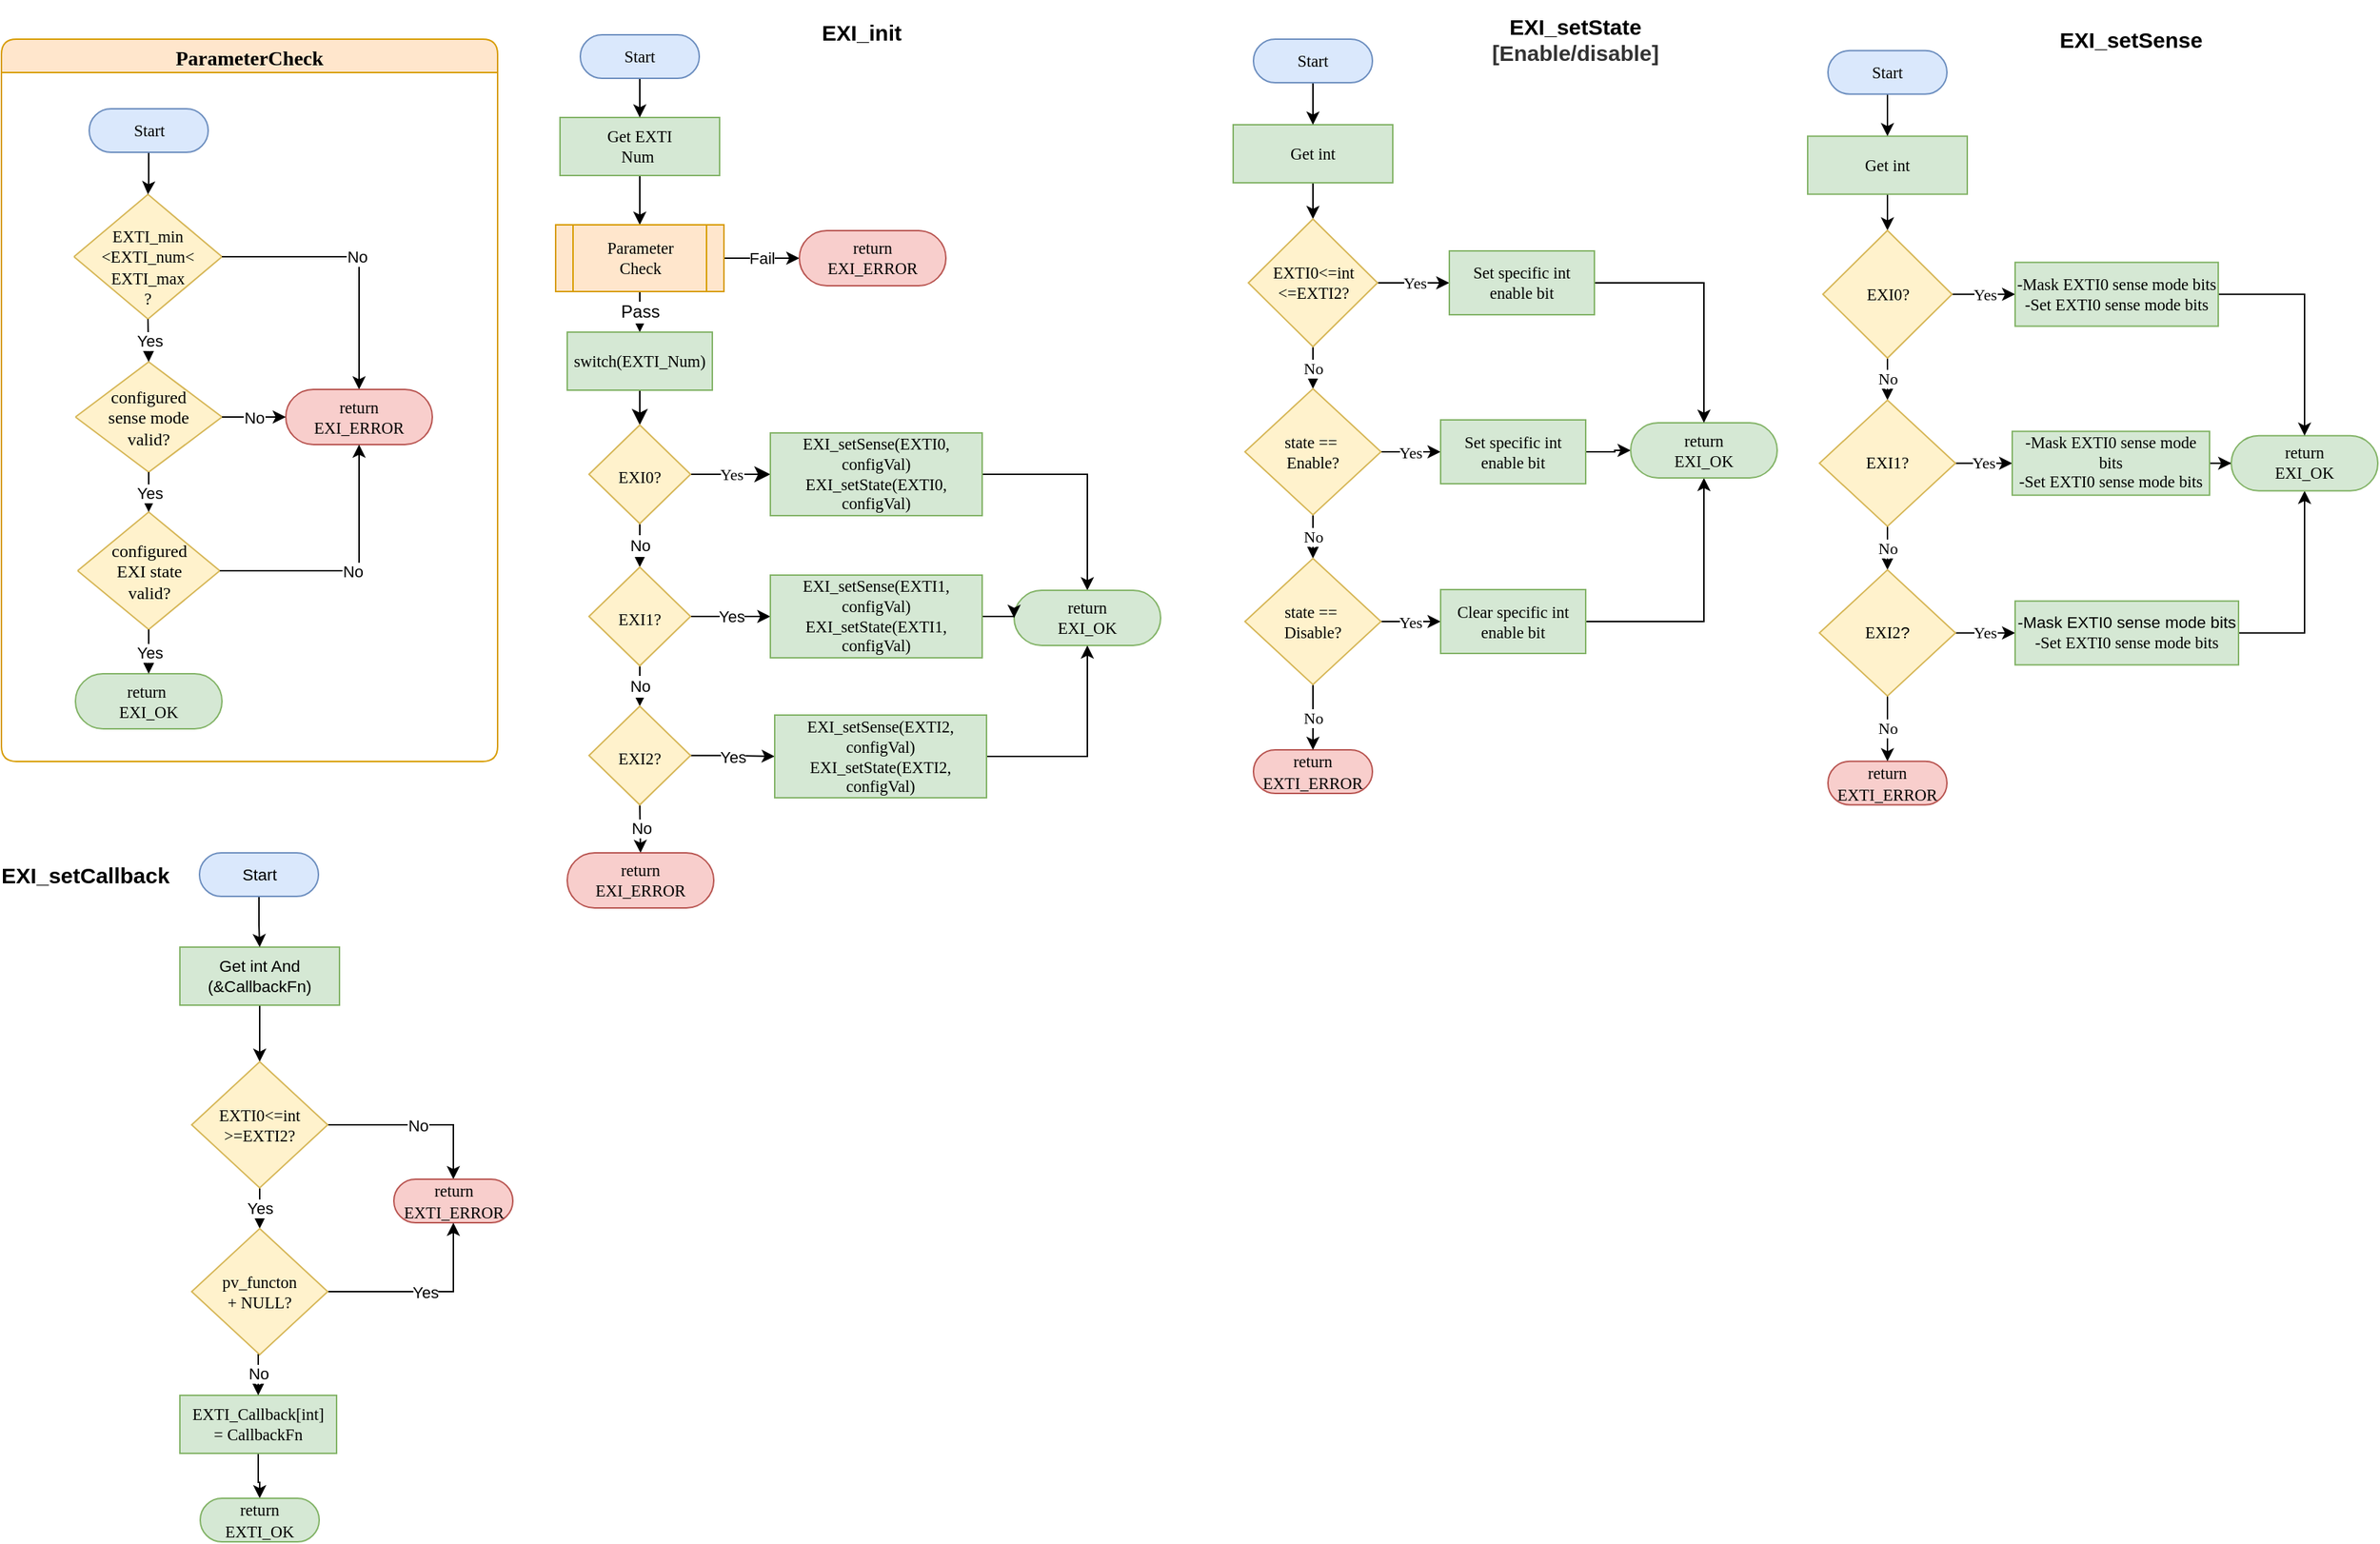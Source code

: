 <mxfile version="21.3.2" type="device">
  <diagram name="Page-1" id="FipdBBlEC_HAY1lOnSxR">
    <mxGraphModel dx="2200" dy="1068" grid="0" gridSize="10" guides="1" tooltips="1" connect="1" arrows="1" fold="1" page="1" pageScale="1" pageWidth="850" pageHeight="1100" math="0" shadow="0">
      <root>
        <mxCell id="0" />
        <mxCell id="1" parent="0" />
        <mxCell id="u6cNI3TEzEXdayUJf1sB-1" value="" style="edgeStyle=orthogonalEdgeStyle;rounded=0;orthogonalLoop=1;jettySize=auto;html=1;" edge="1" parent="1" source="u6cNI3TEzEXdayUJf1sB-2" target="u6cNI3TEzEXdayUJf1sB-5">
          <mxGeometry relative="1" as="geometry" />
        </mxCell>
        <mxCell id="u6cNI3TEzEXdayUJf1sB-2" value="&lt;font style=&quot;font-size: 11.29px;&quot; face=&quot;Calibri&quot;&gt;Get int&lt;/font&gt;" style="shape=parallelogram;perimeter=parallelogramPerimeter;whiteSpace=wrap;html=1;fixedSize=1;fontSize=11.29;fillColor=#d5e8d4;strokeColor=#82b366;size=-10;" vertex="1" parent="1">
          <mxGeometry x="890" y="115" width="110" height="40" as="geometry" />
        </mxCell>
        <mxCell id="u6cNI3TEzEXdayUJf1sB-3" value="&lt;font face=&quot;Calibri&quot;&gt;No&lt;/font&gt;" style="edgeStyle=orthogonalEdgeStyle;rounded=0;orthogonalLoop=1;jettySize=auto;html=1;" edge="1" parent="1" source="u6cNI3TEzEXdayUJf1sB-5" target="u6cNI3TEzEXdayUJf1sB-25">
          <mxGeometry relative="1" as="geometry" />
        </mxCell>
        <mxCell id="u6cNI3TEzEXdayUJf1sB-4" value="&lt;font face=&quot;Calibri&quot;&gt;Yes&lt;/font&gt;" style="edgeStyle=orthogonalEdgeStyle;rounded=0;orthogonalLoop=1;jettySize=auto;html=1;" edge="1" parent="1" source="u6cNI3TEzEXdayUJf1sB-5" target="u6cNI3TEzEXdayUJf1sB-35">
          <mxGeometry relative="1" as="geometry" />
        </mxCell>
        <mxCell id="u6cNI3TEzEXdayUJf1sB-5" value="&lt;font face=&quot;Calibri&quot;&gt;EXTI0&amp;lt;=int&lt;br style=&quot;font-size: 11.29px;&quot;&gt;&amp;lt;=EXTI2?&lt;/font&gt;" style="rhombus;whiteSpace=wrap;html=1;fontSize=11.29;fillColor=#fff2cc;strokeColor=#d6b656;" vertex="1" parent="1">
          <mxGeometry x="900.5" y="180" width="89" height="88" as="geometry" />
        </mxCell>
        <mxCell id="u6cNI3TEzEXdayUJf1sB-6" value="&lt;font face=&quot;Calibri&quot; style=&quot;font-size: 11.29px;&quot;&gt;return&lt;br&gt;EXTI_ERROR&lt;/font&gt;" style="html=1;dashed=0;whiteSpace=wrap;shape=mxgraph.dfd.start;fillColor=#f8cecc;strokeColor=#b85450;" vertex="1" parent="1">
          <mxGeometry x="904" y="546" width="82" height="30" as="geometry" />
        </mxCell>
        <mxCell id="u6cNI3TEzEXdayUJf1sB-7" value="" style="edgeStyle=orthogonalEdgeStyle;rounded=0;orthogonalLoop=1;jettySize=auto;html=1;" edge="1" parent="1" source="u6cNI3TEzEXdayUJf1sB-8" target="u6cNI3TEzEXdayUJf1sB-2">
          <mxGeometry relative="1" as="geometry" />
        </mxCell>
        <mxCell id="u6cNI3TEzEXdayUJf1sB-8" value="&lt;span style=&quot;font-size: 11.29px;&quot;&gt;&lt;font face=&quot;Calibri&quot;&gt;Start&lt;/font&gt;&lt;/span&gt;" style="html=1;dashed=0;whiteSpace=wrap;shape=mxgraph.dfd.start;fillColor=#dae8fc;strokeColor=#6c8ebf;" vertex="1" parent="1">
          <mxGeometry x="904" y="56" width="82" height="30" as="geometry" />
        </mxCell>
        <mxCell id="u6cNI3TEzEXdayUJf1sB-9" value="&lt;font style=&quot;font-size: 14px;&quot;&gt;ParameterCheck&lt;/font&gt;" style="swimlane;whiteSpace=wrap;html=1;rounded=1;fontSize=16;fontFamily=Calibri;fillColor=#ffe6cc;strokeColor=#d79b00;" vertex="1" parent="1">
          <mxGeometry x="41" y="56" width="342" height="498" as="geometry">
            <mxRectangle x="-207" y="152.5" width="134" height="31" as="alternateBounds" />
          </mxGeometry>
        </mxCell>
        <UserObject label="&lt;font style=&quot;font-size: 11.29px;&quot;&gt;&lt;br&gt;EXTI_min&lt;br&gt;&amp;lt;EXTI_num&amp;lt;&lt;br&gt;EXTI_max&lt;br&gt;?&lt;/font&gt;" Function="EN_DIO_Error_T DIO_init(uint8_t pinNumber, EN_DIO_PORT_T portNumber, EN_DIO_DIRECTION_T direction);" tags="Flowchart" id="u6cNI3TEzEXdayUJf1sB-10">
          <mxCell style="vsdxID=219;fillColor=#fff2cc;shape=stencil(UzV2Ls5ILEhVNTIoLinKz04tz0wpyVA1dlE1MsrMy0gtyiwBslSNXVWNndPyi1LTi/JL81Ig/IJEkEoQKze/DGRCBUSfAUiHkUElhGcK4bpBVOZk5iGpNEVVikeloQHZpsK0YlWLz1QgA+HFtMycHEgIIcujBwlQCBKcxq4A);strokeColor=#d6b656;spacingTop=-1;spacingBottom=-1;spacingLeft=-1;spacingRight=-1;points=[[0,0.5,0],[1,0.5,0],[0.5,0,0],[0.5,1,0]];labelBackgroundColor=none;rounded=1;html=1;whiteSpace=wrap;fontFamily=Calibri;" vertex="1" parent="u6cNI3TEzEXdayUJf1sB-9">
            <mxGeometry x="50" y="107" width="102" height="86" as="geometry" />
          </mxCell>
        </UserObject>
        <mxCell id="u6cNI3TEzEXdayUJf1sB-11" value="No" style="edgeStyle=orthogonalEdgeStyle;rounded=0;orthogonalLoop=1;jettySize=auto;html=1;" edge="1" parent="u6cNI3TEzEXdayUJf1sB-9" source="u6cNI3TEzEXdayUJf1sB-10" target="u6cNI3TEzEXdayUJf1sB-14">
          <mxGeometry relative="1" as="geometry">
            <mxPoint x="193.62" y="150" as="targetPoint" />
          </mxGeometry>
        </mxCell>
        <UserObject label="configured&lt;br&gt;sense mode&lt;br&gt;valid?" Function="EN_DIO_Error_T DIO_init(uint8_t pinNumber, EN_DIO_PORT_T portNumber, EN_DIO_DIRECTION_T direction);" tags="Flowchart" id="u6cNI3TEzEXdayUJf1sB-12">
          <mxCell style="vsdxID=219;fillColor=#fff2cc;shape=stencil(UzV2Ls5ILEhVNTIoLinKz04tz0wpyVA1dlE1MsrMy0gtyiwBslSNXVWNndPyi1LTi/JL81Ig/IJEkEoQKze/DGRCBUSfAUiHkUElhGcK4bpBVOZk5iGpNEVVikeloQHZpsK0YlWLz1QgA+HFtMycHEgIIcujBwlQCBKcxq4A);strokeColor=#d6b656;spacingTop=-1;spacingBottom=-1;spacingLeft=-1;spacingRight=-1;points=[[0,0.5,0],[1,0.5,0],[0.5,0,0],[0.5,1,0]];labelBackgroundColor=none;rounded=1;html=1;whiteSpace=wrap;fontFamily=Calibri;" vertex="1" parent="u6cNI3TEzEXdayUJf1sB-9">
            <mxGeometry x="51" y="222.5" width="101" height="76" as="geometry" />
          </mxCell>
        </UserObject>
        <mxCell id="u6cNI3TEzEXdayUJf1sB-13" value="Yes" style="edgeStyle=orthogonalEdgeStyle;rounded=0;orthogonalLoop=1;jettySize=auto;html=1;exitX=0.5;exitY=1;exitDx=0;exitDy=0;exitPerimeter=0;entryX=0.5;entryY=0;entryDx=0;entryDy=0;entryPerimeter=0;" edge="1" parent="u6cNI3TEzEXdayUJf1sB-9" source="u6cNI3TEzEXdayUJf1sB-10" target="u6cNI3TEzEXdayUJf1sB-12">
          <mxGeometry x="0.017" relative="1" as="geometry">
            <mxPoint as="offset" />
          </mxGeometry>
        </mxCell>
        <UserObject label="&lt;div style=&quot;font-size: 1px&quot;&gt;&lt;font style=&quot;font-size: 11.29px; direction: ltr; letter-spacing: 0px; line-height: 120%; opacity: 1;&quot;&gt;return&lt;/font&gt;&lt;/div&gt;&lt;div style=&quot;font-size: 1px&quot;&gt;&lt;font style=&quot;font-size: 11.29px; direction: ltr; letter-spacing: 0px; line-height: 120%; opacity: 1;&quot;&gt;EXI_ERROR&lt;/font&gt;&lt;/div&gt;" Function="EN_DIO_Error_T DIO_init(uint8_t pinNumber, EN_DIO_PORT_T portNumber, EN_DIO_DIRECTION_T direction);" tags="Flowchart" id="u6cNI3TEzEXdayUJf1sB-14">
          <mxCell style="verticalAlign=middle;align=center;overflow=width;vsdxID=52;fillColor=#f8cecc;shape=stencil(tVLREoIgEPwaHnEQxsl3s/9gEpSJwDko7e+DsEkze2l627vdu5uFRaxyHe8FosR5sCcxqMZ3iO0Rpcp0ApQPCLEasUpaEC3Yi2lS3fOojOhsr3HDmObyMtsVcYqS29Qh5FEfklwrM5OXeUa/yjkcAwfr7TDpiyTfXvjkMR+Vw2A998qaBac5tAKHU1hq3i4oNwjRr9ofvayt/+Rk+yX/4iWA159KpXWKxJx/z0Bopfyw+g4=);strokeColor=#b85450;spacingTop=-1;spacingBottom=-1;spacingLeft=-1;spacingRight=-1;points=[[0.5,1,0],[0.5,0,0],[0,0.5,0],[1,0.5,0]];labelBackgroundColor=none;rounded=1;html=1;whiteSpace=wrap;fontFamily=Calibri;" vertex="1" parent="u6cNI3TEzEXdayUJf1sB-9">
            <mxGeometry x="196" y="241.5" width="101" height="38" as="geometry" />
          </mxCell>
        </UserObject>
        <mxCell id="u6cNI3TEzEXdayUJf1sB-15" value="No" style="edgeStyle=orthogonalEdgeStyle;rounded=0;orthogonalLoop=1;jettySize=auto;html=1;exitX=1;exitY=0.5;exitDx=0;exitDy=0;exitPerimeter=0;entryX=0;entryY=0.5;entryDx=0;entryDy=0;entryPerimeter=0;" edge="1" parent="u6cNI3TEzEXdayUJf1sB-9" source="u6cNI3TEzEXdayUJf1sB-12" target="u6cNI3TEzEXdayUJf1sB-14">
          <mxGeometry relative="1" as="geometry" />
        </mxCell>
        <UserObject label="configured&lt;br&gt;EXI state&lt;br&gt;valid?" Function="EN_DIO_Error_T DIO_init(uint8_t pinNumber, EN_DIO_PORT_T portNumber, EN_DIO_DIRECTION_T direction);" tags="Flowchart" id="u6cNI3TEzEXdayUJf1sB-16">
          <mxCell style="vsdxID=219;fillColor=#fff2cc;shape=stencil(UzV2Ls5ILEhVNTIoLinKz04tz0wpyVA1dlE1MsrMy0gtyiwBslSNXVWNndPyi1LTi/JL81Ig/IJEkEoQKze/DGRCBUSfAUiHkUElhGcK4bpBVOZk5iGpNEVVikeloQHZpsK0YlWLz1QgA+HFtMycHEgIIcujBwlQCBKcxq4A);strokeColor=#d6b656;spacingTop=-1;spacingBottom=-1;spacingLeft=-1;spacingRight=-1;points=[[0,0.5,0],[1,0.5,0],[0.5,0,0],[0.5,1,0]];labelBackgroundColor=none;rounded=1;html=1;whiteSpace=wrap;fontFamily=Calibri;" vertex="1" parent="u6cNI3TEzEXdayUJf1sB-9">
            <mxGeometry x="52.5" y="326" width="98" height="81" as="geometry" />
          </mxCell>
        </UserObject>
        <mxCell id="u6cNI3TEzEXdayUJf1sB-17" value="Yes" style="edgeStyle=orthogonalEdgeStyle;rounded=0;orthogonalLoop=1;jettySize=auto;html=1;exitX=0.5;exitY=1;exitDx=0;exitDy=0;exitPerimeter=0;entryX=0.5;entryY=0;entryDx=0;entryDy=0;entryPerimeter=0;" edge="1" parent="u6cNI3TEzEXdayUJf1sB-9" source="u6cNI3TEzEXdayUJf1sB-12" target="u6cNI3TEzEXdayUJf1sB-16">
          <mxGeometry relative="1" as="geometry" />
        </mxCell>
        <mxCell id="u6cNI3TEzEXdayUJf1sB-18" value="No" style="edgeStyle=orthogonalEdgeStyle;rounded=0;orthogonalLoop=1;jettySize=auto;html=1;exitX=1;exitY=0.5;exitDx=0;exitDy=0;exitPerimeter=0;entryX=0.5;entryY=1;entryDx=0;entryDy=0;entryPerimeter=0;" edge="1" parent="u6cNI3TEzEXdayUJf1sB-9" source="u6cNI3TEzEXdayUJf1sB-16" target="u6cNI3TEzEXdayUJf1sB-14">
          <mxGeometry relative="1" as="geometry">
            <mxPoint x="197" y="366.5" as="targetPoint" />
          </mxGeometry>
        </mxCell>
        <UserObject label="&lt;div style=&quot;font-size: 1px&quot;&gt;&lt;font style=&quot;font-size: 11.29px; direction: ltr; letter-spacing: 0px; line-height: 120%; opacity: 1;&quot;&gt;return&amp;nbsp;&lt;/font&gt;&lt;/div&gt;&lt;div style=&quot;font-size: 1px&quot;&gt;&lt;font style=&quot;font-size: 11.29px; direction: ltr; letter-spacing: 0px; line-height: 120%; opacity: 1;&quot;&gt;EXI_OK&lt;/font&gt;&lt;/div&gt;" Function="EN_DIO_Error_T DIO_init(uint8_t pinNumber, EN_DIO_PORT_T portNumber, EN_DIO_DIRECTION_T direction);" tags="Flowchart" id="u6cNI3TEzEXdayUJf1sB-19">
          <mxCell style="verticalAlign=middle;align=center;overflow=width;vsdxID=52;fillColor=#d5e8d4;shape=stencil(tVLREoIgEPwaHnEQxsl3s/9gEpSJwDko7e+DsEkze2l627vdu5uFRaxyHe8FosR5sCcxqMZ3iO0Rpcp0ApQPCLEasUpaEC3Yi2lS3fOojOhsr3HDmObyMtsVcYqS29Qh5FEfklwrM5OXeUa/yjkcAwfr7TDpiyTfXvjkMR+Vw2A998qaBac5tAKHU1hq3i4oNwjRr9ofvayt/+Rk+yX/4iWA159KpXWKxJx/z0Bopfyw+g4=);strokeColor=#82b366;spacingTop=-1;spacingBottom=-1;spacingLeft=-1;spacingRight=-1;points=[[0.5,1,0],[0.5,0,0],[0,0.5,0],[1,0.5,0]];labelBackgroundColor=none;rounded=1;html=1;whiteSpace=wrap;fontFamily=Calibri;" vertex="1" parent="u6cNI3TEzEXdayUJf1sB-9">
            <mxGeometry x="51" y="437.5" width="101" height="38" as="geometry" />
          </mxCell>
        </UserObject>
        <mxCell id="u6cNI3TEzEXdayUJf1sB-20" value="Yes" style="edgeStyle=orthogonalEdgeStyle;rounded=0;orthogonalLoop=1;jettySize=auto;html=1;exitX=0.5;exitY=1;exitDx=0;exitDy=0;exitPerimeter=0;entryX=0.5;entryY=0;entryDx=0;entryDy=0;entryPerimeter=0;" edge="1" parent="u6cNI3TEzEXdayUJf1sB-9" source="u6cNI3TEzEXdayUJf1sB-16" target="u6cNI3TEzEXdayUJf1sB-19">
          <mxGeometry relative="1" as="geometry" />
        </mxCell>
        <mxCell id="u6cNI3TEzEXdayUJf1sB-21" style="edgeStyle=orthogonalEdgeStyle;rounded=0;orthogonalLoop=1;jettySize=auto;html=1;exitX=0.5;exitY=0.5;exitDx=0;exitDy=15.0;exitPerimeter=0;" edge="1" parent="u6cNI3TEzEXdayUJf1sB-9" source="u6cNI3TEzEXdayUJf1sB-22" target="u6cNI3TEzEXdayUJf1sB-10">
          <mxGeometry relative="1" as="geometry" />
        </mxCell>
        <mxCell id="u6cNI3TEzEXdayUJf1sB-22" value="&lt;span style=&quot;font-size: 11.29px;&quot;&gt;&lt;font face=&quot;Calibri&quot;&gt;Start&lt;/font&gt;&lt;/span&gt;" style="html=1;dashed=0;whiteSpace=wrap;shape=mxgraph.dfd.start;fillColor=#dae8fc;strokeColor=#6c8ebf;" vertex="1" parent="u6cNI3TEzEXdayUJf1sB-9">
          <mxGeometry x="60.5" y="48" width="82" height="30" as="geometry" />
        </mxCell>
        <mxCell id="u6cNI3TEzEXdayUJf1sB-23" value="&lt;font face=&quot;Calibri&quot;&gt;Yes&lt;/font&gt;" style="edgeStyle=orthogonalEdgeStyle;rounded=0;orthogonalLoop=1;jettySize=auto;html=1;" edge="1" parent="1" source="u6cNI3TEzEXdayUJf1sB-25" target="u6cNI3TEzEXdayUJf1sB-30">
          <mxGeometry relative="1" as="geometry" />
        </mxCell>
        <mxCell id="u6cNI3TEzEXdayUJf1sB-24" value="&lt;font face=&quot;Calibri&quot;&gt;No&lt;/font&gt;" style="edgeStyle=orthogonalEdgeStyle;rounded=0;orthogonalLoop=1;jettySize=auto;html=1;" edge="1" parent="1" source="u6cNI3TEzEXdayUJf1sB-25" target="u6cNI3TEzEXdayUJf1sB-28">
          <mxGeometry relative="1" as="geometry" />
        </mxCell>
        <mxCell id="u6cNI3TEzEXdayUJf1sB-25" value="&lt;font style=&quot;font-size: 11.29px;&quot; face=&quot;Calibri&quot;&gt;state ==&amp;nbsp;&lt;br&gt;Enable?&lt;/font&gt;" style="rhombus;whiteSpace=wrap;html=1;fontSize=11.29;fillColor=#fff2cc;strokeColor=#d6b656;" vertex="1" parent="1">
          <mxGeometry x="898.13" y="297" width="93.75" height="87" as="geometry" />
        </mxCell>
        <mxCell id="u6cNI3TEzEXdayUJf1sB-26" value="&lt;font face=&quot;Calibri&quot;&gt;Yes&lt;/font&gt;" style="edgeStyle=orthogonalEdgeStyle;rounded=0;orthogonalLoop=1;jettySize=auto;html=1;" edge="1" parent="1" source="u6cNI3TEzEXdayUJf1sB-28" target="u6cNI3TEzEXdayUJf1sB-32">
          <mxGeometry relative="1" as="geometry" />
        </mxCell>
        <mxCell id="u6cNI3TEzEXdayUJf1sB-27" value="&lt;font face=&quot;Calibri&quot;&gt;No&lt;/font&gt;" style="edgeStyle=orthogonalEdgeStyle;rounded=0;orthogonalLoop=1;jettySize=auto;html=1;exitX=0.5;exitY=1;exitDx=0;exitDy=0;" edge="1" parent="1" source="u6cNI3TEzEXdayUJf1sB-28" target="u6cNI3TEzEXdayUJf1sB-6">
          <mxGeometry relative="1" as="geometry" />
        </mxCell>
        <mxCell id="u6cNI3TEzEXdayUJf1sB-28" value="&lt;font style=&quot;font-size: 11.29px;&quot; face=&quot;Calibri&quot;&gt;state ==&amp;nbsp;&lt;br&gt;Disable?&lt;/font&gt;" style="rhombus;whiteSpace=wrap;html=1;fontSize=11.29;fillColor=#fff2cc;strokeColor=#d6b656;" vertex="1" parent="1">
          <mxGeometry x="898.13" y="414" width="93.75" height="87" as="geometry" />
        </mxCell>
        <mxCell id="u6cNI3TEzEXdayUJf1sB-29" value="" style="edgeStyle=orthogonalEdgeStyle;rounded=0;orthogonalLoop=1;jettySize=auto;html=1;" edge="1" parent="1" source="u6cNI3TEzEXdayUJf1sB-30" target="u6cNI3TEzEXdayUJf1sB-33">
          <mxGeometry relative="1" as="geometry" />
        </mxCell>
        <mxCell id="u6cNI3TEzEXdayUJf1sB-30" value="&lt;font face=&quot;Calibri&quot; style=&quot;font-size: 11.29px;&quot;&gt;Set specific int enable bit&lt;/font&gt;" style="rounded=0;whiteSpace=wrap;html=1;fontSize=11.29;fillColor=#d5e8d4;strokeColor=#82b366;" vertex="1" parent="1">
          <mxGeometry x="1033" y="318.5" width="100" height="44" as="geometry" />
        </mxCell>
        <mxCell id="u6cNI3TEzEXdayUJf1sB-31" style="edgeStyle=orthogonalEdgeStyle;rounded=0;orthogonalLoop=1;jettySize=auto;html=1;exitX=1;exitY=0.5;exitDx=0;exitDy=0;entryX=0.5;entryY=1;entryDx=0;entryDy=0;entryPerimeter=0;" edge="1" parent="1" source="u6cNI3TEzEXdayUJf1sB-32" target="u6cNI3TEzEXdayUJf1sB-33">
          <mxGeometry relative="1" as="geometry" />
        </mxCell>
        <mxCell id="u6cNI3TEzEXdayUJf1sB-32" value="&lt;font face=&quot;Calibri&quot; style=&quot;font-size: 11.29px;&quot;&gt;Clear specific int enable bit&lt;/font&gt;" style="rounded=0;whiteSpace=wrap;html=1;fontSize=11.29;fillColor=#d5e8d4;strokeColor=#82b366;" vertex="1" parent="1">
          <mxGeometry x="1033" y="435.5" width="100" height="44" as="geometry" />
        </mxCell>
        <UserObject label="&lt;div style=&quot;font-size: 1px&quot;&gt;&lt;font style=&quot;font-size: 11.29px; direction: ltr; letter-spacing: 0px; line-height: 120%; opacity: 1;&quot;&gt;return&lt;/font&gt;&lt;/div&gt;&lt;div style=&quot;font-size: 1px&quot;&gt;&lt;font style=&quot;font-size: 11.29px; direction: ltr; letter-spacing: 0px; line-height: 120%; opacity: 1;&quot;&gt;EXI_OK&lt;/font&gt;&lt;/div&gt;" Function="EN_DIO_Error_T DIO_init(uint8_t pinNumber, EN_DIO_PORT_T portNumber, EN_DIO_DIRECTION_T direction);" tags="Flowchart" id="u6cNI3TEzEXdayUJf1sB-33">
          <mxCell style="verticalAlign=middle;align=center;overflow=width;vsdxID=52;fillColor=#d5e8d4;shape=stencil(tVLREoIgEPwaHnEQxsl3s/9gEpSJwDko7e+DsEkze2l627vdu5uFRaxyHe8FosR5sCcxqMZ3iO0Rpcp0ApQPCLEasUpaEC3Yi2lS3fOojOhsr3HDmObyMtsVcYqS29Qh5FEfklwrM5OXeUa/yjkcAwfr7TDpiyTfXvjkMR+Vw2A998qaBac5tAKHU1hq3i4oNwjRr9ofvayt/+Rk+yX/4iWA159KpXWKxJx/z0Bopfyw+g4=);strokeColor=#82b366;spacingTop=-1;spacingBottom=-1;spacingLeft=-1;spacingRight=-1;points=[[0.5,1,0],[0.5,0,0],[0,0.5,0],[1,0.5,0]];labelBackgroundColor=none;rounded=1;html=1;whiteSpace=wrap;fontFamily=Calibri;" vertex="1" parent="1">
            <mxGeometry x="1164" y="320.5" width="101" height="38" as="geometry" />
          </mxCell>
        </UserObject>
        <mxCell id="u6cNI3TEzEXdayUJf1sB-34" style="edgeStyle=orthogonalEdgeStyle;rounded=0;orthogonalLoop=1;jettySize=auto;html=1;exitX=1;exitY=0.5;exitDx=0;exitDy=0;" edge="1" parent="1" source="u6cNI3TEzEXdayUJf1sB-35" target="u6cNI3TEzEXdayUJf1sB-33">
          <mxGeometry relative="1" as="geometry" />
        </mxCell>
        <mxCell id="u6cNI3TEzEXdayUJf1sB-35" value="&lt;font face=&quot;Calibri&quot; style=&quot;font-size: 11.29px;&quot;&gt;Set specific int enable bit&lt;/font&gt;" style="rounded=0;whiteSpace=wrap;html=1;fontSize=11.29;fillColor=#d5e8d4;strokeColor=#82b366;" vertex="1" parent="1">
          <mxGeometry x="1039" y="202" width="100" height="44" as="geometry" />
        </mxCell>
        <mxCell id="u6cNI3TEzEXdayUJf1sB-36" style="edgeStyle=orthogonalEdgeStyle;rounded=0;orthogonalLoop=1;jettySize=auto;html=1;exitX=0.5;exitY=1;exitDx=0;exitDy=0;entryX=0.5;entryY=0;entryDx=0;entryDy=0;" edge="1" parent="1" source="u6cNI3TEzEXdayUJf1sB-37" target="u6cNI3TEzEXdayUJf1sB-42">
          <mxGeometry relative="1" as="geometry" />
        </mxCell>
        <mxCell id="u6cNI3TEzEXdayUJf1sB-37" value="&lt;font style=&quot;font-size: 11.29px;&quot; face=&quot;Calibri&quot;&gt;Get EXTI&lt;br&gt;Num&amp;nbsp;&lt;/font&gt;" style="shape=parallelogram;perimeter=parallelogramPerimeter;whiteSpace=wrap;html=1;fixedSize=1;fontSize=11.29;fillColor=#d5e8d4;strokeColor=#82b366;size=-9;" vertex="1" parent="1">
          <mxGeometry x="426" y="110" width="110" height="40" as="geometry" />
        </mxCell>
        <mxCell id="u6cNI3TEzEXdayUJf1sB-38" style="edgeStyle=orthogonalEdgeStyle;rounded=0;orthogonalLoop=1;jettySize=auto;html=1;exitX=0.5;exitY=0.5;exitDx=0;exitDy=15;exitPerimeter=0;" edge="1" parent="1" source="u6cNI3TEzEXdayUJf1sB-39" target="u6cNI3TEzEXdayUJf1sB-37">
          <mxGeometry relative="1" as="geometry" />
        </mxCell>
        <mxCell id="u6cNI3TEzEXdayUJf1sB-39" value="&lt;span style=&quot;font-size: 11.29px;&quot;&gt;&lt;font face=&quot;Calibri&quot;&gt;Start&lt;/font&gt;&lt;/span&gt;" style="html=1;dashed=0;whiteSpace=wrap;shape=mxgraph.dfd.start;fillColor=#dae8fc;strokeColor=#6c8ebf;" vertex="1" parent="1">
          <mxGeometry x="440" y="53" width="82" height="30" as="geometry" />
        </mxCell>
        <mxCell id="u6cNI3TEzEXdayUJf1sB-40" value="Pass" style="edgeStyle=none;curved=1;rounded=0;orthogonalLoop=1;jettySize=auto;html=1;exitX=0.5;exitY=1;exitDx=0;exitDy=0;entryX=0.5;entryY=0;entryDx=0;entryDy=0;fontSize=12;startSize=8;endSize=8;" edge="1" parent="1" source="u6cNI3TEzEXdayUJf1sB-42" target="u6cNI3TEzEXdayUJf1sB-44">
          <mxGeometry relative="1" as="geometry" />
        </mxCell>
        <mxCell id="u6cNI3TEzEXdayUJf1sB-41" value="Fail" style="edgeStyle=orthogonalEdgeStyle;rounded=0;orthogonalLoop=1;jettySize=auto;html=1;" edge="1" parent="1" source="u6cNI3TEzEXdayUJf1sB-42" target="u6cNI3TEzEXdayUJf1sB-57">
          <mxGeometry relative="1" as="geometry" />
        </mxCell>
        <mxCell id="u6cNI3TEzEXdayUJf1sB-42" value="&lt;span style=&quot;font-size: 11.29px;&quot;&gt;Parameter&lt;br&gt;&lt;/span&gt;Check" style="shape=process;whiteSpace=wrap;html=1;backgroundOutline=1;fontSize=11.29;fillColor=#ffe6cc;strokeColor=#d79b00;fontFamily=Calibri;" vertex="1" parent="1">
          <mxGeometry x="423" y="184" width="116" height="46" as="geometry" />
        </mxCell>
        <mxCell id="u6cNI3TEzEXdayUJf1sB-43" style="edgeStyle=none;curved=1;rounded=0;orthogonalLoop=1;jettySize=auto;html=1;exitX=0.5;exitY=1;exitDx=0;exitDy=0;entryX=0.5;entryY=0;entryDx=0;entryDy=0;fontSize=12;startSize=8;endSize=8;" edge="1" parent="1" source="u6cNI3TEzEXdayUJf1sB-44" target="u6cNI3TEzEXdayUJf1sB-47">
          <mxGeometry relative="1" as="geometry" />
        </mxCell>
        <mxCell id="u6cNI3TEzEXdayUJf1sB-44" value="&lt;font style=&quot;font-size: 11.29px;&quot; face=&quot;Calibri&quot;&gt;switch(EXTI_Num)&lt;/font&gt;" style="rounded=0;whiteSpace=wrap;html=1;fontSize=11.29;fillColor=#d5e8d4;strokeColor=#82b366;" vertex="1" parent="1">
          <mxGeometry x="431" y="258" width="100" height="40" as="geometry" />
        </mxCell>
        <mxCell id="u6cNI3TEzEXdayUJf1sB-45" value="&lt;font face=&quot;Calibri&quot; style=&quot;font-size: 11px;&quot;&gt;Yes&lt;/font&gt;" style="edgeStyle=none;curved=1;rounded=0;orthogonalLoop=1;jettySize=auto;html=1;fontSize=12;startSize=8;endSize=8;" edge="1" parent="1" source="u6cNI3TEzEXdayUJf1sB-47" target="u6cNI3TEzEXdayUJf1sB-49">
          <mxGeometry relative="1" as="geometry" />
        </mxCell>
        <mxCell id="u6cNI3TEzEXdayUJf1sB-46" value="&lt;font style=&quot;font-size: 11px;&quot;&gt;No&lt;/font&gt;" style="edgeStyle=none;curved=1;rounded=0;orthogonalLoop=1;jettySize=auto;html=1;exitX=0.5;exitY=1;exitDx=0;exitDy=0;fontSize=12;startSize=8;endSize=8;" edge="1" parent="1" source="u6cNI3TEzEXdayUJf1sB-47" target="u6cNI3TEzEXdayUJf1sB-52">
          <mxGeometry relative="1" as="geometry" />
        </mxCell>
        <mxCell id="u6cNI3TEzEXdayUJf1sB-47" value="&lt;font style=&quot;font-size: 11.29px;&quot; face=&quot;Calibri&quot;&gt;EXI0?&lt;/font&gt;" style="rhombus;whiteSpace=wrap;html=1;fontSize=16;fillColor=#fff2cc;strokeColor=#d6b656;" vertex="1" parent="1">
          <mxGeometry x="446" y="322" width="70" height="68" as="geometry" />
        </mxCell>
        <mxCell id="u6cNI3TEzEXdayUJf1sB-48" style="edgeStyle=orthogonalEdgeStyle;rounded=0;orthogonalLoop=1;jettySize=auto;html=1;exitX=1;exitY=0.5;exitDx=0;exitDy=0;entryX=0.5;entryY=0;entryDx=0;entryDy=0;entryPerimeter=0;" edge="1" parent="1" source="u6cNI3TEzEXdayUJf1sB-49" target="u6cNI3TEzEXdayUJf1sB-56">
          <mxGeometry relative="1" as="geometry" />
        </mxCell>
        <mxCell id="u6cNI3TEzEXdayUJf1sB-49" value="&lt;font face=&quot;Calibri&quot;&gt;EXI_setSense(EXTI0, configVal)&lt;br&gt;EXI_setState&lt;/font&gt;&lt;span style=&quot;font-family: Calibri; font-size: 11.29px;&quot;&gt;(EXTI0, configVal)&lt;/span&gt;&lt;font face=&quot;Calibri&quot;&gt;&lt;span style=&quot;font-size: 11.29px;&quot;&gt;&lt;br&gt;&lt;/span&gt;&lt;/font&gt;" style="rounded=0;whiteSpace=wrap;html=1;fontSize=11.29;fillColor=#d5e8d4;strokeColor=#82b366;" vertex="1" parent="1">
          <mxGeometry x="571" y="327.5" width="146" height="57" as="geometry" />
        </mxCell>
        <mxCell id="u6cNI3TEzEXdayUJf1sB-50" value="&lt;font style=&quot;font-size: 11px;&quot;&gt;No&lt;/font&gt;" style="edgeStyle=none;curved=1;rounded=0;orthogonalLoop=1;jettySize=auto;html=1;exitX=0.5;exitY=1;exitDx=0;exitDy=0;entryX=0.5;entryY=0;entryDx=0;entryDy=0;fontSize=12;startSize=8;endSize=8;" edge="1" parent="1" source="u6cNI3TEzEXdayUJf1sB-52" target="u6cNI3TEzEXdayUJf1sB-55">
          <mxGeometry relative="1" as="geometry" />
        </mxCell>
        <mxCell id="u6cNI3TEzEXdayUJf1sB-51" value="Yes" style="edgeStyle=orthogonalEdgeStyle;rounded=0;orthogonalLoop=1;jettySize=auto;html=1;exitX=1;exitY=0.5;exitDx=0;exitDy=0;entryX=0;entryY=0.5;entryDx=0;entryDy=0;" edge="1" parent="1" source="u6cNI3TEzEXdayUJf1sB-52" target="u6cNI3TEzEXdayUJf1sB-59">
          <mxGeometry relative="1" as="geometry" />
        </mxCell>
        <mxCell id="u6cNI3TEzEXdayUJf1sB-52" value="&lt;font style=&quot;font-size: 11.29px;&quot; face=&quot;Calibri&quot;&gt;EXI1?&lt;/font&gt;" style="rhombus;whiteSpace=wrap;html=1;fontSize=16;fillColor=#fff2cc;strokeColor=#d6b656;" vertex="1" parent="1">
          <mxGeometry x="446" y="420" width="70" height="68" as="geometry" />
        </mxCell>
        <mxCell id="u6cNI3TEzEXdayUJf1sB-53" value="Yes" style="edgeStyle=orthogonalEdgeStyle;rounded=0;orthogonalLoop=1;jettySize=auto;html=1;exitX=1;exitY=0.5;exitDx=0;exitDy=0;entryX=0;entryY=0.5;entryDx=0;entryDy=0;" edge="1" parent="1" source="u6cNI3TEzEXdayUJf1sB-55" target="u6cNI3TEzEXdayUJf1sB-61">
          <mxGeometry relative="1" as="geometry" />
        </mxCell>
        <mxCell id="u6cNI3TEzEXdayUJf1sB-54" value="No" style="edgeStyle=orthogonalEdgeStyle;rounded=0;orthogonalLoop=1;jettySize=auto;html=1;exitX=0.5;exitY=1;exitDx=0;exitDy=0;entryX=0.5;entryY=0;entryDx=0;entryDy=0;entryPerimeter=0;" edge="1" parent="1" source="u6cNI3TEzEXdayUJf1sB-55" target="u6cNI3TEzEXdayUJf1sB-62">
          <mxGeometry relative="1" as="geometry" />
        </mxCell>
        <mxCell id="u6cNI3TEzEXdayUJf1sB-55" value="&lt;font style=&quot;font-size: 11.29px;&quot; face=&quot;Calibri&quot;&gt;EXI2?&lt;/font&gt;" style="rhombus;whiteSpace=wrap;html=1;fontSize=16;fillColor=#fff2cc;strokeColor=#d6b656;" vertex="1" parent="1">
          <mxGeometry x="446" y="515.88" width="70" height="68" as="geometry" />
        </mxCell>
        <UserObject label="&lt;div style=&quot;font-size: 1px&quot;&gt;&lt;font style=&quot;font-size: 11.29px; direction: ltr; letter-spacing: 0px; line-height: 120%; opacity: 1;&quot;&gt;return&lt;/font&gt;&lt;/div&gt;&lt;div style=&quot;font-size: 1px&quot;&gt;&lt;font style=&quot;font-size: 11.29px; direction: ltr; letter-spacing: 0px; line-height: 120%; opacity: 1;&quot;&gt;EXI_OK&lt;/font&gt;&lt;/div&gt;" Function="EN_DIO_Error_T DIO_init(uint8_t pinNumber, EN_DIO_PORT_T portNumber, EN_DIO_DIRECTION_T direction);" tags="Flowchart" id="u6cNI3TEzEXdayUJf1sB-56">
          <mxCell style="verticalAlign=middle;align=center;overflow=width;vsdxID=52;fillColor=#d5e8d4;shape=stencil(tVLREoIgEPwaHnEQxsl3s/9gEpSJwDko7e+DsEkze2l627vdu5uFRaxyHe8FosR5sCcxqMZ3iO0Rpcp0ApQPCLEasUpaEC3Yi2lS3fOojOhsr3HDmObyMtsVcYqS29Qh5FEfklwrM5OXeUa/yjkcAwfr7TDpiyTfXvjkMR+Vw2A998qaBac5tAKHU1hq3i4oNwjRr9ofvayt/+Rk+yX/4iWA159KpXWKxJx/z0Bopfyw+g4=);strokeColor=#82b366;spacingTop=-1;spacingBottom=-1;spacingLeft=-1;spacingRight=-1;points=[[0.5,1,0],[0.5,0,0],[0,0.5,0],[1,0.5,0]];labelBackgroundColor=none;rounded=1;html=1;whiteSpace=wrap;fontFamily=Calibri;" vertex="1" parent="1">
            <mxGeometry x="739" y="436" width="101" height="38" as="geometry" />
          </mxCell>
        </UserObject>
        <UserObject label="&lt;div style=&quot;font-size: 1px&quot;&gt;&lt;font style=&quot;font-size: 11.29px; direction: ltr; letter-spacing: 0px; line-height: 120%; opacity: 1;&quot;&gt;return&lt;/font&gt;&lt;/div&gt;&lt;div style=&quot;font-size: 1px&quot;&gt;&lt;font style=&quot;font-size: 11.29px; direction: ltr; letter-spacing: 0px; line-height: 120%; opacity: 1;&quot;&gt;EXI_ERROR&lt;/font&gt;&lt;/div&gt;" Function="EN_DIO_Error_T DIO_init(uint8_t pinNumber, EN_DIO_PORT_T portNumber, EN_DIO_DIRECTION_T direction);" tags="Flowchart" id="u6cNI3TEzEXdayUJf1sB-57">
          <mxCell style="verticalAlign=middle;align=center;overflow=width;vsdxID=52;fillColor=#f8cecc;shape=stencil(tVLREoIgEPwaHnEQxsl3s/9gEpSJwDko7e+DsEkze2l627vdu5uFRaxyHe8FosR5sCcxqMZ3iO0Rpcp0ApQPCLEasUpaEC3Yi2lS3fOojOhsr3HDmObyMtsVcYqS29Qh5FEfklwrM5OXeUa/yjkcAwfr7TDpiyTfXvjkMR+Vw2A998qaBac5tAKHU1hq3i4oNwjRr9ofvayt/+Rk+yX/4iWA159KpXWKxJx/z0Bopfyw+g4=);strokeColor=#b85450;spacingTop=-1;spacingBottom=-1;spacingLeft=-1;spacingRight=-1;points=[[0.5,1,0],[0.5,0,0],[0,0.5,0],[1,0.5,0]];labelBackgroundColor=none;rounded=1;html=1;whiteSpace=wrap;fontFamily=Calibri;" vertex="1" parent="1">
            <mxGeometry x="591" y="188" width="101" height="38" as="geometry" />
          </mxCell>
        </UserObject>
        <mxCell id="u6cNI3TEzEXdayUJf1sB-58" style="edgeStyle=orthogonalEdgeStyle;rounded=0;orthogonalLoop=1;jettySize=auto;html=1;exitX=1;exitY=0.5;exitDx=0;exitDy=0;entryX=0;entryY=0.5;entryDx=0;entryDy=0;entryPerimeter=0;" edge="1" parent="1" source="u6cNI3TEzEXdayUJf1sB-59" target="u6cNI3TEzEXdayUJf1sB-56">
          <mxGeometry relative="1" as="geometry" />
        </mxCell>
        <mxCell id="u6cNI3TEzEXdayUJf1sB-59" value="&lt;font face=&quot;Calibri&quot;&gt;EXI_setSense(EXTI1, configVal)&lt;br&gt;EXI_setState&lt;/font&gt;&lt;span style=&quot;font-family: Calibri; font-size: 11.29px;&quot;&gt;(EXTI1, configVal)&lt;/span&gt;&lt;font face=&quot;Calibri&quot;&gt;&lt;span style=&quot;font-size: 11.29px;&quot;&gt;&lt;br&gt;&lt;/span&gt;&lt;/font&gt;" style="rounded=0;whiteSpace=wrap;html=1;fontSize=11.29;fillColor=#d5e8d4;strokeColor=#82b366;" vertex="1" parent="1">
          <mxGeometry x="571" y="425.5" width="146" height="57" as="geometry" />
        </mxCell>
        <mxCell id="u6cNI3TEzEXdayUJf1sB-60" style="edgeStyle=orthogonalEdgeStyle;rounded=0;orthogonalLoop=1;jettySize=auto;html=1;exitX=1;exitY=0.5;exitDx=0;exitDy=0;entryX=0.5;entryY=1;entryDx=0;entryDy=0;entryPerimeter=0;" edge="1" parent="1" source="u6cNI3TEzEXdayUJf1sB-61" target="u6cNI3TEzEXdayUJf1sB-56">
          <mxGeometry relative="1" as="geometry" />
        </mxCell>
        <mxCell id="u6cNI3TEzEXdayUJf1sB-61" value="&lt;font face=&quot;Calibri&quot;&gt;EXI_setSense(EXTI2, configVal)&lt;br&gt;EXI_setState&lt;/font&gt;&lt;span style=&quot;font-family: Calibri; font-size: 11.29px;&quot;&gt;(EXTI2, configVal)&lt;/span&gt;&lt;font face=&quot;Calibri&quot;&gt;&lt;span style=&quot;font-size: 11.29px;&quot;&gt;&lt;br&gt;&lt;/span&gt;&lt;/font&gt;" style="rounded=0;whiteSpace=wrap;html=1;fontSize=11.29;fillColor=#d5e8d4;strokeColor=#82b366;" vertex="1" parent="1">
          <mxGeometry x="574" y="522" width="146" height="57" as="geometry" />
        </mxCell>
        <UserObject label="&lt;div style=&quot;font-size: 1px&quot;&gt;&lt;font style=&quot;font-size: 11.29px; direction: ltr; letter-spacing: 0px; line-height: 120%; opacity: 1;&quot;&gt;return&lt;/font&gt;&lt;/div&gt;&lt;div style=&quot;font-size: 1px&quot;&gt;&lt;font style=&quot;font-size: 11.29px; direction: ltr; letter-spacing: 0px; line-height: 120%; opacity: 1;&quot;&gt;EXI_ERROR&lt;/font&gt;&lt;/div&gt;" Function="EN_DIO_Error_T DIO_init(uint8_t pinNumber, EN_DIO_PORT_T portNumber, EN_DIO_DIRECTION_T direction);" tags="Flowchart" id="u6cNI3TEzEXdayUJf1sB-62">
          <mxCell style="verticalAlign=middle;align=center;overflow=width;vsdxID=52;fillColor=#f8cecc;shape=stencil(tVLREoIgEPwaHnEQxsl3s/9gEpSJwDko7e+DsEkze2l627vdu5uFRaxyHe8FosR5sCcxqMZ3iO0Rpcp0ApQPCLEasUpaEC3Yi2lS3fOojOhsr3HDmObyMtsVcYqS29Qh5FEfklwrM5OXeUa/yjkcAwfr7TDpiyTfXvjkMR+Vw2A998qaBac5tAKHU1hq3i4oNwjRr9ofvayt/+Rk+yX/4iWA159KpXWKxJx/z0Bopfyw+g4=);strokeColor=#b85450;spacingTop=-1;spacingBottom=-1;spacingLeft=-1;spacingRight=-1;points=[[0.5,1,0],[0.5,0,0],[0,0.5,0],[1,0.5,0]];labelBackgroundColor=none;rounded=1;html=1;whiteSpace=wrap;fontFamily=Calibri;" vertex="1" parent="1">
            <mxGeometry x="431" y="617" width="101" height="38" as="geometry" />
          </mxCell>
        </UserObject>
        <mxCell id="u6cNI3TEzEXdayUJf1sB-63" value="" style="edgeStyle=orthogonalEdgeStyle;rounded=0;orthogonalLoop=1;jettySize=auto;html=1;" edge="1" parent="1" source="u6cNI3TEzEXdayUJf1sB-64" target="u6cNI3TEzEXdayUJf1sB-70">
          <mxGeometry relative="1" as="geometry" />
        </mxCell>
        <mxCell id="u6cNI3TEzEXdayUJf1sB-64" value="&lt;font face=&quot;Calibri&quot;&gt;EXTI_Callback[int]&lt;br style=&quot;font-size: 11.29px;&quot;&gt;= CallbackFn&lt;/font&gt;" style="rounded=0;whiteSpace=wrap;html=1;fontSize=11.29;fillColor=#d5e8d4;strokeColor=#82b366;" vertex="1" parent="1">
          <mxGeometry x="164" y="991" width="108" height="40" as="geometry" />
        </mxCell>
        <mxCell id="u6cNI3TEzEXdayUJf1sB-65" value="" style="edgeStyle=orthogonalEdgeStyle;rounded=0;orthogonalLoop=1;jettySize=auto;html=1;" edge="1" parent="1" source="u6cNI3TEzEXdayUJf1sB-66" target="u6cNI3TEzEXdayUJf1sB-69">
          <mxGeometry relative="1" as="geometry" />
        </mxCell>
        <mxCell id="u6cNI3TEzEXdayUJf1sB-66" value="Get int And&lt;br style=&quot;font-size: 11.29px;&quot;&gt;(&amp;amp;CallbackFn)" style="shape=parallelogram;perimeter=parallelogramPerimeter;whiteSpace=wrap;html=1;fixedSize=1;fontSize=11.29;fillColor=#d5e8d4;strokeColor=#82b366;size=-9.833;" vertex="1" parent="1">
          <mxGeometry x="164" y="682" width="110" height="40" as="geometry" />
        </mxCell>
        <mxCell id="u6cNI3TEzEXdayUJf1sB-67" value="No" style="edgeStyle=orthogonalEdgeStyle;rounded=0;orthogonalLoop=1;jettySize=auto;html=1;entryX=0.5;entryY=0.5;entryDx=0;entryDy=-15;entryPerimeter=0;" edge="1" parent="1" source="u6cNI3TEzEXdayUJf1sB-69" target="u6cNI3TEzEXdayUJf1sB-71">
          <mxGeometry relative="1" as="geometry">
            <Array as="points">
              <mxPoint x="352.5" y="805" />
            </Array>
          </mxGeometry>
        </mxCell>
        <mxCell id="u6cNI3TEzEXdayUJf1sB-68" value="Yes" style="edgeStyle=orthogonalEdgeStyle;rounded=0;orthogonalLoop=1;jettySize=auto;html=1;exitX=0.5;exitY=1;exitDx=0;exitDy=0;entryX=0.5;entryY=0;entryDx=0;entryDy=0;" edge="1" parent="1" source="u6cNI3TEzEXdayUJf1sB-69" target="u6cNI3TEzEXdayUJf1sB-77">
          <mxGeometry relative="1" as="geometry" />
        </mxCell>
        <mxCell id="u6cNI3TEzEXdayUJf1sB-69" value="&lt;font face=&quot;Calibri&quot;&gt;EXTI0&amp;lt;=int&lt;br style=&quot;border-color: var(--border-color); font-size: 11.29px;&quot;&gt;&amp;gt;=EXTI2?&lt;/font&gt;" style="rhombus;whiteSpace=wrap;html=1;fontSize=11.29;fillColor=#fff2cc;strokeColor=#d6b656;" vertex="1" parent="1">
          <mxGeometry x="172.13" y="761" width="93.75" height="87" as="geometry" />
        </mxCell>
        <mxCell id="u6cNI3TEzEXdayUJf1sB-70" value="&lt;font face=&quot;Calibri&quot; style=&quot;font-size: 11.29px;&quot;&gt;return&lt;br&gt;EXTI_OK&lt;/font&gt;" style="html=1;dashed=0;whiteSpace=wrap;shape=mxgraph.dfd.start;fillColor=#d5e8d4;strokeColor=#82b366;" vertex="1" parent="1">
          <mxGeometry x="178.01" y="1062" width="82" height="30" as="geometry" />
        </mxCell>
        <mxCell id="u6cNI3TEzEXdayUJf1sB-71" value="&lt;font face=&quot;Calibri&quot; style=&quot;font-size: 11.29px;&quot;&gt;return&lt;br&gt;EXTI_ERROR&lt;/font&gt;" style="html=1;dashed=0;whiteSpace=wrap;shape=mxgraph.dfd.start;fillColor=#f8cecc;strokeColor=#b85450;" vertex="1" parent="1">
          <mxGeometry x="311.5" y="842" width="82" height="30" as="geometry" />
        </mxCell>
        <mxCell id="u6cNI3TEzEXdayUJf1sB-72" value="" style="edgeStyle=orthogonalEdgeStyle;rounded=0;orthogonalLoop=1;jettySize=auto;html=1;" edge="1" parent="1" source="u6cNI3TEzEXdayUJf1sB-73" target="u6cNI3TEzEXdayUJf1sB-66">
          <mxGeometry relative="1" as="geometry" />
        </mxCell>
        <mxCell id="u6cNI3TEzEXdayUJf1sB-73" value="&lt;span style=&quot;font-size: 11.29px;&quot;&gt;Start&lt;/span&gt;" style="html=1;dashed=0;whiteSpace=wrap;shape=mxgraph.dfd.start;fillColor=#dae8fc;strokeColor=#6c8ebf;" vertex="1" parent="1">
          <mxGeometry x="177.5" y="617" width="82" height="30" as="geometry" />
        </mxCell>
        <mxCell id="u6cNI3TEzEXdayUJf1sB-74" value="&lt;b&gt;&lt;font style=&quot;font-size: 15px;&quot;&gt;EXI_setCallback&lt;/font&gt;&lt;/b&gt;" style="rounded=0;whiteSpace=wrap;html=1;strokeColor=#FFFFFF;" vertex="1" parent="1">
          <mxGeometry x="47" y="611" width="104" height="42" as="geometry" />
        </mxCell>
        <mxCell id="u6cNI3TEzEXdayUJf1sB-75" value="No" style="edgeStyle=orthogonalEdgeStyle;rounded=0;orthogonalLoop=1;jettySize=auto;html=1;exitX=0.5;exitY=1;exitDx=0;exitDy=0;entryX=0.5;entryY=0;entryDx=0;entryDy=0;" edge="1" parent="1" source="u6cNI3TEzEXdayUJf1sB-77" target="u6cNI3TEzEXdayUJf1sB-64">
          <mxGeometry relative="1" as="geometry" />
        </mxCell>
        <mxCell id="u6cNI3TEzEXdayUJf1sB-76" value="Yes" style="edgeStyle=orthogonalEdgeStyle;rounded=0;orthogonalLoop=1;jettySize=auto;html=1;exitX=1;exitY=0.5;exitDx=0;exitDy=0;entryX=0.5;entryY=0.5;entryDx=0;entryDy=15;entryPerimeter=0;" edge="1" parent="1" source="u6cNI3TEzEXdayUJf1sB-77" target="u6cNI3TEzEXdayUJf1sB-71">
          <mxGeometry relative="1" as="geometry" />
        </mxCell>
        <mxCell id="u6cNI3TEzEXdayUJf1sB-77" value="&lt;font face=&quot;Calibri&quot;&gt;pv_functon&lt;br&gt;+ NULL?&lt;br&gt;&lt;/font&gt;" style="rhombus;whiteSpace=wrap;html=1;fontSize=11.29;fillColor=#fff2cc;strokeColor=#d6b656;" vertex="1" parent="1">
          <mxGeometry x="172.13" y="876" width="93.75" height="87" as="geometry" />
        </mxCell>
        <mxCell id="u6cNI3TEzEXdayUJf1sB-78" value="&lt;font style=&quot;font-size: 15px;&quot;&gt;&lt;b&gt;EXI_init&lt;/b&gt;&lt;/font&gt;" style="rounded=0;whiteSpace=wrap;html=1;strokeColor=#FFFFFF;" vertex="1" parent="1">
          <mxGeometry x="580" y="41" width="104" height="42" as="geometry" />
        </mxCell>
        <mxCell id="u6cNI3TEzEXdayUJf1sB-79" value="&lt;font style=&quot;font-size: 15px;&quot;&gt;&lt;b&gt;EXI_init&lt;/b&gt;&lt;/font&gt;" style="rounded=0;whiteSpace=wrap;html=1;strokeColor=#FFFFFF;" vertex="1" parent="1">
          <mxGeometry x="582" y="30" width="104" height="42" as="geometry" />
        </mxCell>
        <mxCell id="u6cNI3TEzEXdayUJf1sB-80" value="&lt;font style=&quot;font-size: 15px;&quot;&gt;&lt;b&gt;EXI_setState&lt;br style=&quot;border-color: var(--border-color); color: rgb(51, 51, 51);&quot;&gt;&lt;span style=&quot;color: rgb(51, 51, 51);&quot;&gt;[Enable/disable]&lt;/span&gt;&lt;/b&gt;&lt;/font&gt;" style="rounded=0;whiteSpace=wrap;html=1;strokeColor=#FFFFFF;" vertex="1" parent="1">
          <mxGeometry x="1074" y="35" width="104" height="42" as="geometry" />
        </mxCell>
        <mxCell id="u6cNI3TEzEXdayUJf1sB-81" value="" style="edgeStyle=orthogonalEdgeStyle;rounded=0;orthogonalLoop=1;jettySize=auto;html=1;" edge="1" parent="1" source="u6cNI3TEzEXdayUJf1sB-82" target="u6cNI3TEzEXdayUJf1sB-85">
          <mxGeometry relative="1" as="geometry" />
        </mxCell>
        <mxCell id="u6cNI3TEzEXdayUJf1sB-82" value="&lt;font style=&quot;font-size: 11.29px;&quot; face=&quot;Calibri&quot;&gt;Get int&lt;/font&gt;" style="shape=parallelogram;perimeter=parallelogramPerimeter;whiteSpace=wrap;html=1;fixedSize=1;fontSize=11.29;fillColor=#d5e8d4;strokeColor=#82b366;size=-10;" vertex="1" parent="1">
          <mxGeometry x="1286" y="122.88" width="110" height="40" as="geometry" />
        </mxCell>
        <mxCell id="u6cNI3TEzEXdayUJf1sB-83" value="&lt;font face=&quot;Calibri&quot;&gt;No&lt;/font&gt;" style="edgeStyle=orthogonalEdgeStyle;rounded=0;orthogonalLoop=1;jettySize=auto;html=1;" edge="1" parent="1" source="u6cNI3TEzEXdayUJf1sB-85" target="u6cNI3TEzEXdayUJf1sB-91">
          <mxGeometry relative="1" as="geometry" />
        </mxCell>
        <mxCell id="u6cNI3TEzEXdayUJf1sB-84" value="&lt;font face=&quot;Calibri&quot;&gt;Yes&lt;/font&gt;" style="edgeStyle=orthogonalEdgeStyle;rounded=0;orthogonalLoop=1;jettySize=auto;html=1;" edge="1" parent="1" source="u6cNI3TEzEXdayUJf1sB-85" target="u6cNI3TEzEXdayUJf1sB-101">
          <mxGeometry relative="1" as="geometry" />
        </mxCell>
        <mxCell id="u6cNI3TEzEXdayUJf1sB-85" value="&lt;font face=&quot;Calibri&quot; style=&quot;font-size: 11.29px;&quot;&gt;EXI0?&lt;/font&gt;" style="rhombus;whiteSpace=wrap;html=1;fontSize=11.29;fillColor=#fff2cc;strokeColor=#d6b656;" vertex="1" parent="1">
          <mxGeometry x="1296.5" y="187.88" width="89" height="88" as="geometry" />
        </mxCell>
        <mxCell id="u6cNI3TEzEXdayUJf1sB-86" value="&lt;font face=&quot;Calibri&quot; style=&quot;font-size: 11.29px;&quot;&gt;return&lt;br&gt;EXTI_ERROR&lt;/font&gt;" style="html=1;dashed=0;whiteSpace=wrap;shape=mxgraph.dfd.start;fillColor=#f8cecc;strokeColor=#b85450;" vertex="1" parent="1">
          <mxGeometry x="1300" y="553.88" width="82" height="30" as="geometry" />
        </mxCell>
        <mxCell id="u6cNI3TEzEXdayUJf1sB-87" value="" style="edgeStyle=orthogonalEdgeStyle;rounded=0;orthogonalLoop=1;jettySize=auto;html=1;" edge="1" parent="1" source="u6cNI3TEzEXdayUJf1sB-88" target="u6cNI3TEzEXdayUJf1sB-82">
          <mxGeometry relative="1" as="geometry" />
        </mxCell>
        <mxCell id="u6cNI3TEzEXdayUJf1sB-88" value="&lt;span style=&quot;font-size: 11.29px;&quot;&gt;&lt;font face=&quot;Calibri&quot;&gt;Start&lt;/font&gt;&lt;/span&gt;" style="html=1;dashed=0;whiteSpace=wrap;shape=mxgraph.dfd.start;fillColor=#dae8fc;strokeColor=#6c8ebf;" vertex="1" parent="1">
          <mxGeometry x="1300" y="63.88" width="82" height="30" as="geometry" />
        </mxCell>
        <mxCell id="u6cNI3TEzEXdayUJf1sB-89" value="&lt;font face=&quot;Calibri&quot;&gt;Yes&lt;/font&gt;" style="edgeStyle=orthogonalEdgeStyle;rounded=0;orthogonalLoop=1;jettySize=auto;html=1;" edge="1" parent="1" source="u6cNI3TEzEXdayUJf1sB-91" target="u6cNI3TEzEXdayUJf1sB-96">
          <mxGeometry relative="1" as="geometry" />
        </mxCell>
        <mxCell id="u6cNI3TEzEXdayUJf1sB-90" value="&lt;font face=&quot;Calibri&quot;&gt;No&lt;/font&gt;" style="edgeStyle=orthogonalEdgeStyle;rounded=0;orthogonalLoop=1;jettySize=auto;html=1;" edge="1" parent="1" source="u6cNI3TEzEXdayUJf1sB-91" target="u6cNI3TEzEXdayUJf1sB-94">
          <mxGeometry relative="1" as="geometry" />
        </mxCell>
        <mxCell id="u6cNI3TEzEXdayUJf1sB-91" value="&lt;font face=&quot;Calibri&quot; style=&quot;font-size: 11.29px;&quot;&gt;EXI1?&lt;/font&gt;" style="rhombus;whiteSpace=wrap;html=1;fontSize=11.29;fillColor=#fff2cc;strokeColor=#d6b656;" vertex="1" parent="1">
          <mxGeometry x="1294.13" y="304.88" width="93.75" height="87" as="geometry" />
        </mxCell>
        <mxCell id="u6cNI3TEzEXdayUJf1sB-92" value="&lt;font face=&quot;Calibri&quot;&gt;Yes&lt;/font&gt;" style="edgeStyle=orthogonalEdgeStyle;rounded=0;orthogonalLoop=1;jettySize=auto;html=1;" edge="1" parent="1" source="u6cNI3TEzEXdayUJf1sB-94" target="u6cNI3TEzEXdayUJf1sB-98">
          <mxGeometry relative="1" as="geometry" />
        </mxCell>
        <mxCell id="u6cNI3TEzEXdayUJf1sB-93" value="&lt;font face=&quot;Calibri&quot;&gt;No&lt;/font&gt;" style="edgeStyle=orthogonalEdgeStyle;rounded=0;orthogonalLoop=1;jettySize=auto;html=1;exitX=0.5;exitY=1;exitDx=0;exitDy=0;" edge="1" parent="1" source="u6cNI3TEzEXdayUJf1sB-94" target="u6cNI3TEzEXdayUJf1sB-86">
          <mxGeometry relative="1" as="geometry" />
        </mxCell>
        <mxCell id="u6cNI3TEzEXdayUJf1sB-94" value="&lt;font style=&quot;font-size: 11.29px;&quot; face=&quot;Calibri&quot;&gt;EXI2&lt;/font&gt;?" style="rhombus;whiteSpace=wrap;html=1;fontSize=11.29;fillColor=#fff2cc;strokeColor=#d6b656;" vertex="1" parent="1">
          <mxGeometry x="1294.13" y="421.88" width="93.75" height="87" as="geometry" />
        </mxCell>
        <mxCell id="u6cNI3TEzEXdayUJf1sB-95" value="" style="edgeStyle=orthogonalEdgeStyle;rounded=0;orthogonalLoop=1;jettySize=auto;html=1;" edge="1" parent="1" source="u6cNI3TEzEXdayUJf1sB-96" target="u6cNI3TEzEXdayUJf1sB-99">
          <mxGeometry relative="1" as="geometry" />
        </mxCell>
        <mxCell id="u6cNI3TEzEXdayUJf1sB-96" value="&lt;font face=&quot;Calibri&quot;&gt;-Mask EXTI0 sense mode bits&lt;br style=&quot;border-color: var(--border-color); font-size: 11.29px;&quot;&gt;&lt;span style=&quot;font-size: 11.29px;&quot;&gt;-Set EXTI0 sense mode bits&lt;/span&gt;&lt;/font&gt;" style="rounded=0;whiteSpace=wrap;html=1;fontSize=11.29;fillColor=#d5e8d4;strokeColor=#82b366;" vertex="1" parent="1">
          <mxGeometry x="1427" y="326.38" width="136" height="44" as="geometry" />
        </mxCell>
        <mxCell id="u6cNI3TEzEXdayUJf1sB-97" style="edgeStyle=orthogonalEdgeStyle;rounded=0;orthogonalLoop=1;jettySize=auto;html=1;exitX=1;exitY=0.5;exitDx=0;exitDy=0;entryX=0.5;entryY=1;entryDx=0;entryDy=0;entryPerimeter=0;" edge="1" parent="1" source="u6cNI3TEzEXdayUJf1sB-98" target="u6cNI3TEzEXdayUJf1sB-99">
          <mxGeometry relative="1" as="geometry" />
        </mxCell>
        <mxCell id="u6cNI3TEzEXdayUJf1sB-98" value="-Mask EXTI0 sense mode bits&lt;br style=&quot;border-color: var(--border-color); font-family: Calibri; font-size: 11.29px;&quot;&gt;&lt;span style=&quot;font-family: Calibri; font-size: 11.29px;&quot;&gt;-Set EXTI0 sense mode bits&lt;/span&gt;" style="rounded=0;whiteSpace=wrap;html=1;fontSize=11.29;fillColor=#d5e8d4;strokeColor=#82b366;" vertex="1" parent="1">
          <mxGeometry x="1429" y="443.38" width="154" height="44" as="geometry" />
        </mxCell>
        <UserObject label="&lt;div style=&quot;font-size: 1px&quot;&gt;&lt;font style=&quot;font-size: 11.29px; direction: ltr; letter-spacing: 0px; line-height: 120%; opacity: 1;&quot;&gt;return&lt;/font&gt;&lt;/div&gt;&lt;div style=&quot;font-size: 1px&quot;&gt;&lt;font style=&quot;font-size: 11.29px; direction: ltr; letter-spacing: 0px; line-height: 120%; opacity: 1;&quot;&gt;EXI_OK&lt;/font&gt;&lt;/div&gt;" Function="EN_DIO_Error_T DIO_init(uint8_t pinNumber, EN_DIO_PORT_T portNumber, EN_DIO_DIRECTION_T direction);" tags="Flowchart" id="u6cNI3TEzEXdayUJf1sB-99">
          <mxCell style="verticalAlign=middle;align=center;overflow=width;vsdxID=52;fillColor=#d5e8d4;shape=stencil(tVLREoIgEPwaHnEQxsl3s/9gEpSJwDko7e+DsEkze2l627vdu5uFRaxyHe8FosR5sCcxqMZ3iO0Rpcp0ApQPCLEasUpaEC3Yi2lS3fOojOhsr3HDmObyMtsVcYqS29Qh5FEfklwrM5OXeUa/yjkcAwfr7TDpiyTfXvjkMR+Vw2A998qaBac5tAKHU1hq3i4oNwjRr9ofvayt/+Rk+yX/4iWA159KpXWKxJx/z0Bopfyw+g4=);strokeColor=#82b366;spacingTop=-1;spacingBottom=-1;spacingLeft=-1;spacingRight=-1;points=[[0.5,1,0],[0.5,0,0],[0,0.5,0],[1,0.5,0]];labelBackgroundColor=none;rounded=1;html=1;whiteSpace=wrap;fontFamily=Calibri;" vertex="1" parent="1">
            <mxGeometry x="1578" y="329.38" width="101" height="38" as="geometry" />
          </mxCell>
        </UserObject>
        <mxCell id="u6cNI3TEzEXdayUJf1sB-100" style="edgeStyle=orthogonalEdgeStyle;rounded=0;orthogonalLoop=1;jettySize=auto;html=1;exitX=1;exitY=0.5;exitDx=0;exitDy=0;" edge="1" parent="1" source="u6cNI3TEzEXdayUJf1sB-101" target="u6cNI3TEzEXdayUJf1sB-99">
          <mxGeometry relative="1" as="geometry" />
        </mxCell>
        <mxCell id="u6cNI3TEzEXdayUJf1sB-101" value="&lt;font face=&quot;Calibri&quot; style=&quot;font-size: 11.29px;&quot;&gt;-Mask EXTI0 sense mode bits&lt;br&gt;-Set EXTI0 sense mode bits&lt;br&gt;&lt;/font&gt;" style="rounded=0;whiteSpace=wrap;html=1;fontSize=11.29;fillColor=#d5e8d4;strokeColor=#82b366;" vertex="1" parent="1">
          <mxGeometry x="1429" y="209.88" width="140" height="44" as="geometry" />
        </mxCell>
        <mxCell id="u6cNI3TEzEXdayUJf1sB-102" value="&lt;font style=&quot;font-size: 15px;&quot;&gt;&lt;b&gt;EXI_setSense&lt;br&gt;&lt;/b&gt;&lt;/font&gt;" style="rounded=0;whiteSpace=wrap;html=1;strokeColor=#FFFFFF;" vertex="1" parent="1">
          <mxGeometry x="1457" y="35" width="104" height="42" as="geometry" />
        </mxCell>
      </root>
    </mxGraphModel>
  </diagram>
</mxfile>
